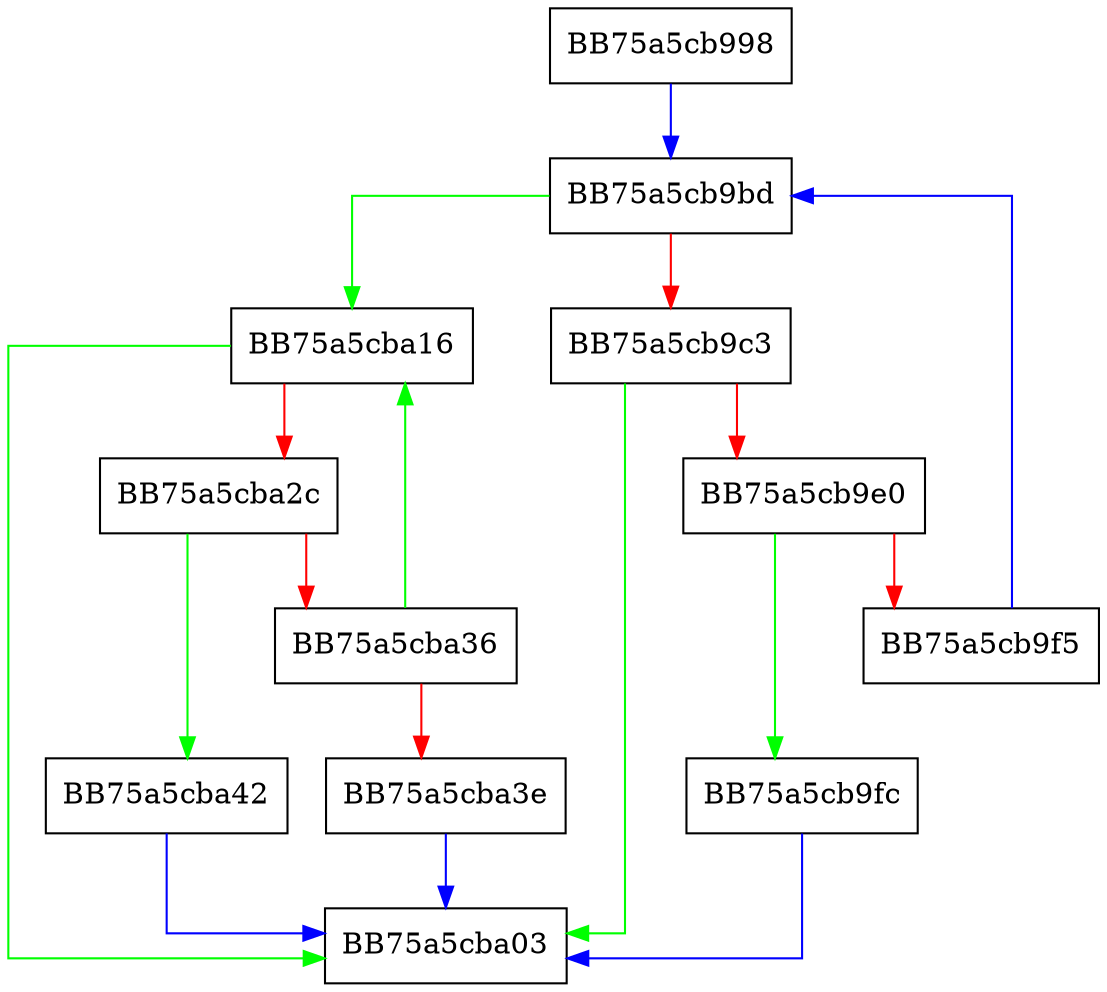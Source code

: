 digraph GetLength {
  node [shape="box"];
  graph [splines=ortho];
  BB75a5cb998 -> BB75a5cb9bd [color="blue"];
  BB75a5cb9bd -> BB75a5cba16 [color="green"];
  BB75a5cb9bd -> BB75a5cb9c3 [color="red"];
  BB75a5cb9c3 -> BB75a5cba03 [color="green"];
  BB75a5cb9c3 -> BB75a5cb9e0 [color="red"];
  BB75a5cb9e0 -> BB75a5cb9fc [color="green"];
  BB75a5cb9e0 -> BB75a5cb9f5 [color="red"];
  BB75a5cb9f5 -> BB75a5cb9bd [color="blue"];
  BB75a5cb9fc -> BB75a5cba03 [color="blue"];
  BB75a5cba16 -> BB75a5cba03 [color="green"];
  BB75a5cba16 -> BB75a5cba2c [color="red"];
  BB75a5cba2c -> BB75a5cba42 [color="green"];
  BB75a5cba2c -> BB75a5cba36 [color="red"];
  BB75a5cba36 -> BB75a5cba16 [color="green"];
  BB75a5cba36 -> BB75a5cba3e [color="red"];
  BB75a5cba3e -> BB75a5cba03 [color="blue"];
  BB75a5cba42 -> BB75a5cba03 [color="blue"];
}